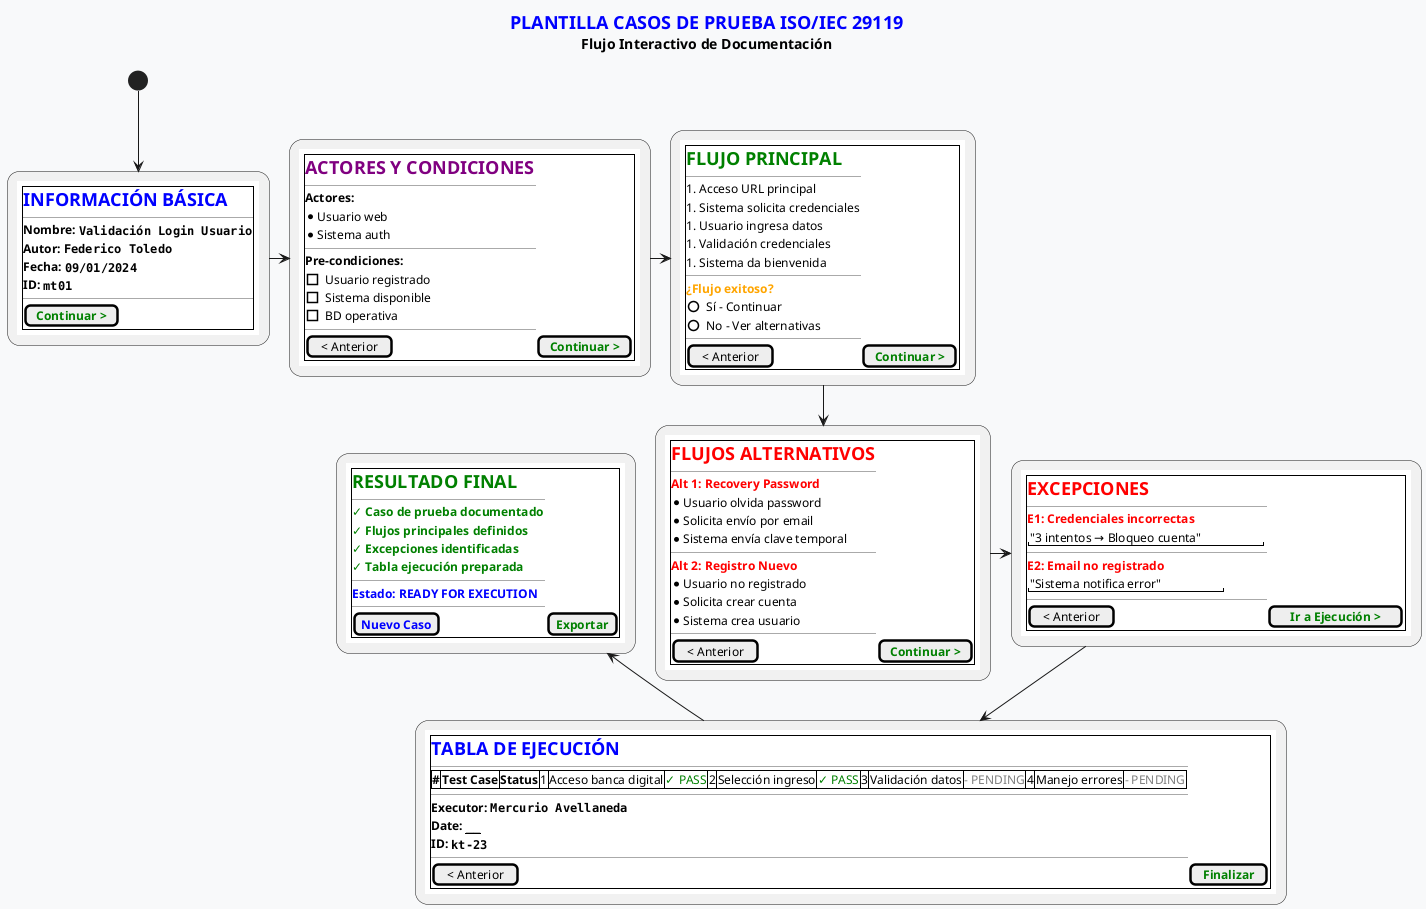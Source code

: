 @startuml plantilla-casos-prueba-interactiva
skinparam backgroundColor #F8F9FA
skinparam defaultFontSize 11

title <size:18><color:Blue><b>PLANTILLA CASOS DE PRUEBA ISO/IEC 29119</b></color></size>\n<size:14>Flujo Interactivo de Documentación</size>

(*) --> "
{{
salt
{+
  ==<color:Blue><size:14><b>INFORMACIÓN BÁSICA
  ----
  <b>Nombre: ""Validación Login Usuario""
  <b>Autor: ""Federico Toledo""  
  <b>Fecha: ""09/01/2024""
  <b>ID: ""mt01""
  ----
  [<color:Green><b>Continuar >]
}
}}
" as inicio

inicio -right-> "
{{
salt
{+
  ==<color:Purple><size:14><b>ACTORES Y CONDICIONES
  ----
  <b>Actores:
  * Usuario web
  * Sistema auth
  ----
  <b>Pre-condiciones:
  [] Usuario registrado
  [] Sistema disponible
  [] BD operativa
  ----
  [< Anterior] | [<color:Green><b>Continuar >]
}
}}
" as actores

actores -right-> "
{{
salt
{+
  ==<color:Green><size:14><b>FLUJO PRINCIPAL
  ----
  # Acceso URL principal
  # Sistema solicita credenciales
  # Usuario ingresa datos
  # Validación credenciales
  # Sistema da bienvenida
  ----
  <color:Orange><b>¿Flujo exitoso?
  () Sí - Continuar
  () No - Ver alternativas
  ----
  [< Anterior] | [<color:Green><b>Continuar >]
}
}}
" as flujo

flujo -down-> "
{{
salt
{+
  ==<color:Red><size:14><b>FLUJOS ALTERNATIVOS
  ----
  <color:Red><b>Alt 1: Recovery Password
  * Usuario olvida password
  * Solicita envío por email
  * Sistema envía clave temporal
  ----
  <color:Red><b>Alt 2: Registro Nuevo
  * Usuario no registrado
  * Solicita crear cuenta
  * Sistema crea usuario
  ----
  [< Anterior] | [<color:Green><b>Continuar >]
}
}}
" as alternativas

alternativas -right-> "
{{
salt
{+
  ==<color:Red><size:14><b>EXCEPCIONES
  ----
  <color:Red><b>E1: Credenciales incorrectas
  ""3 intentos → Bloqueo cuenta""
  ----
  <color:Red><b>E2: Email no registrado
  ""Sistema notifica error""
  ----
  [< Anterior] | [<color:Green><b>Ir a Ejecución >]
}
}}
" as excepciones

excepciones -down-> "
{{
salt
{+
  ==<color:Blue><size:14><b>TABLA DE EJECUCIÓN
  ----
  {#
  | <b># | <b>Test Case | <b>Status |
  | 1 | Acceso banca digital | <color:Green>✓ PASS |
  | 2 | Selección ingreso | <color:Green>✓ PASS |
  | 3 | Validación datos | <color:Gray>- PENDING |
  | 4 | Manejo errores | <color:Gray>- PENDING |
  }
  ----
  <b>Executor: ""Mercurio Avellaneda""
  <b>Date: ""__________""
  <b>ID: ""kt-23""
  ----
  [< Anterior] | [<color:Green><b>Finalizar]
}
}}
" as ejecucion

ejecucion -up-> "
{{
salt
{+
  ==<color:Green><size:14><b>RESULTADO FINAL
  ----
  <color:Green><b>✓ Caso de prueba documentado
  <color:Green><b>✓ Flujos principales definidos  
  <color:Green><b>✓ Excepciones identificadas
  <color:Green><b>✓ Tabla ejecución preparada
  ----
  <color:Blue><b>Estado: READY FOR EXECUTION
  ----
  [<color:Blue><b>Nuevo Caso] | [<color:Green><b>Exportar]
}
}}
" as resultado

@enduml